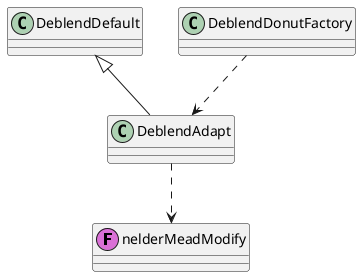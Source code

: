 @startuml
class nelderMeadModify << (F,orchid) >>
DeblendDefault <|-- DeblendAdapt
DeblendDonutFactory ..> DeblendAdapt
DeblendAdapt ..> nelderMeadModify
@enduml
